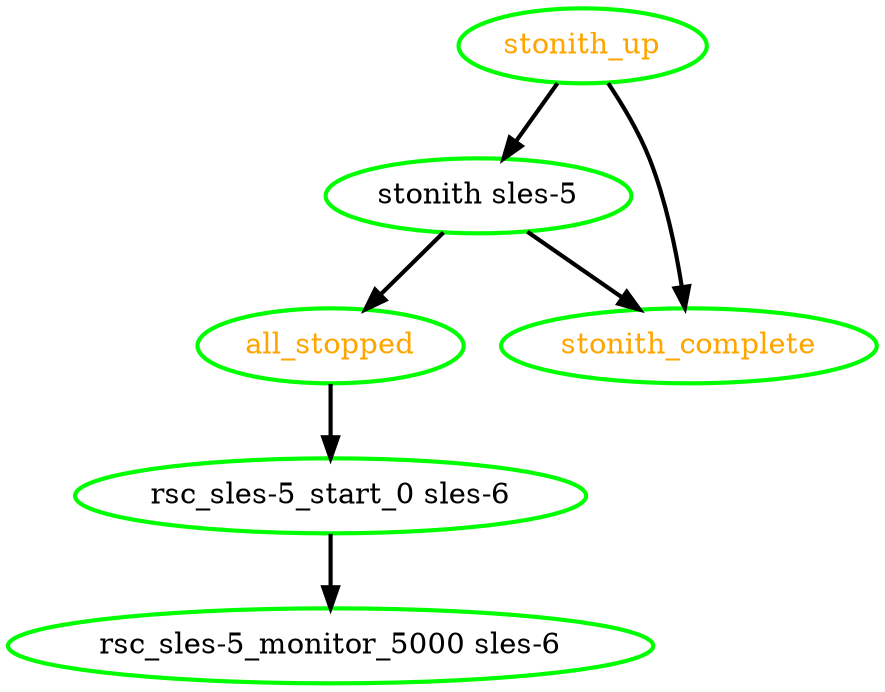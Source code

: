 digraph "g" {
"all_stopped" -> "rsc_sles-5_start_0 sles-6" [ style = bold]
"all_stopped" [ style=bold color="green" fontcolor="orange"  ]
"rsc_sles-5_monitor_5000 sles-6" [ style=bold color="green" fontcolor="black"  ]
"rsc_sles-5_start_0 sles-6" -> "rsc_sles-5_monitor_5000 sles-6" [ style = bold]
"rsc_sles-5_start_0 sles-6" [ style=bold color="green" fontcolor="black"  ]
"stonith sles-5" -> "all_stopped" [ style = bold]
"stonith sles-5" -> "stonith_complete" [ style = bold]
"stonith sles-5" [ style=bold color="green" fontcolor="black"  ]
"stonith_complete" [ style=bold color="green" fontcolor="orange"  ]
"stonith_up" -> "stonith sles-5" [ style = bold]
"stonith_up" -> "stonith_complete" [ style = bold]
"stonith_up" [ style=bold color="green" fontcolor="orange"  ]
}
